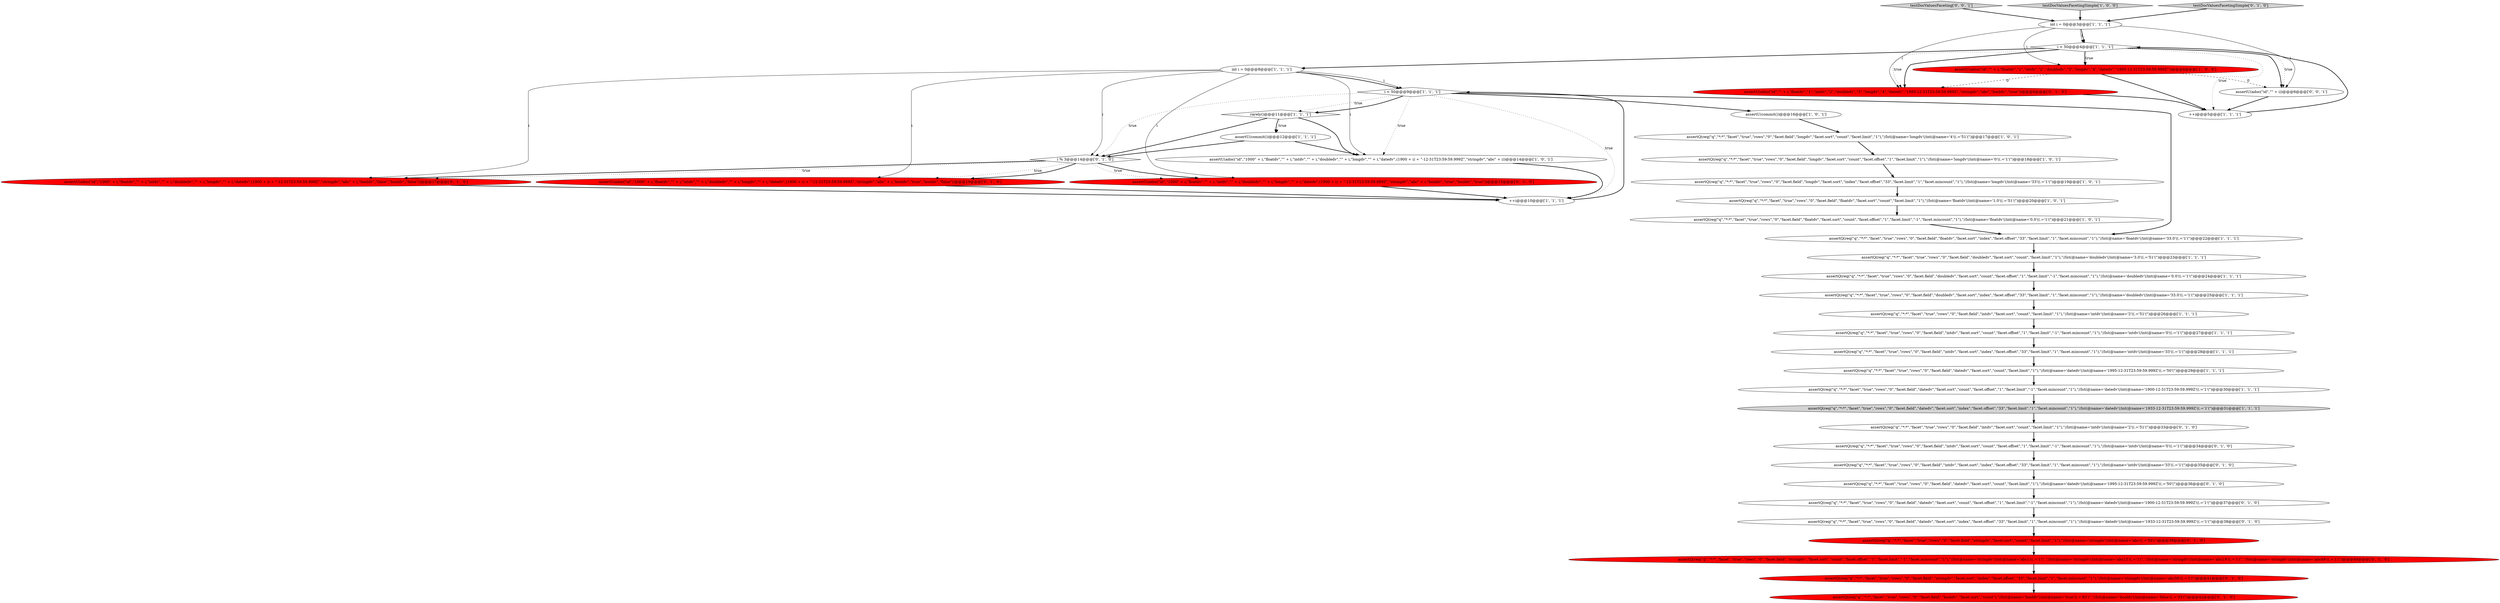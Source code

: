 digraph {
11 [style = filled, label = "assertQ(req(\"q\",\"*:*\",\"facet\",\"true\",\"rows\",\"0\",\"facet.field\",\"datedv\",\"facet.sort\",\"count\",\"facet.limit\",\"1\"),\"//lst(@name='datedv'(/int(@name='1995-12-31T23:59:59.999Z'((.='50'(\")@@@29@@@['1', '1', '1']", fillcolor = white, shape = ellipse image = "AAA0AAABBB1BBB"];
4 [style = filled, label = "int i = 0@@@3@@@['1', '1', '1']", fillcolor = white, shape = ellipse image = "AAA0AAABBB1BBB"];
40 [style = filled, label = "assertU(adoc(\"id\",\"1000\" + i,\"floatdv\",\"\" + i,\"intdv\",\"\" + i,\"doubledv\",\"\" + i,\"longdv\",\"\" + i,\"datedv\",(1900 + i) + \"-12-31T23:59:59.999Z\",\"stringdv\",\"abc\" + i,\"booldv\",\"true\",\"booldv\",\"false\"))@@@19@@@['0', '1', '0']", fillcolor = red, shape = ellipse image = "AAA1AAABBB2BBB"];
12 [style = filled, label = "assertQ(req(\"q\",\"*:*\",\"facet\",\"true\",\"rows\",\"0\",\"facet.field\",\"datedv\",\"facet.sort\",\"index\",\"facet.offset\",\"33\",\"facet.limit\",\"1\",\"facet.mincount\",\"1\"),\"//lst(@name='datedv'(/int(@name='1933-12-31T23:59:59.999Z'((.='1'(\")@@@31@@@['1', '1', '1']", fillcolor = lightgray, shape = ellipse image = "AAA0AAABBB1BBB"];
3 [style = filled, label = "i < 50@@@4@@@['1', '1', '1']", fillcolor = white, shape = diamond image = "AAA0AAABBB1BBB"];
28 [style = filled, label = "assertU(adoc(\"id\",\"\" + i,\"floatdv\",\"1\",\"intdv\",\"2\",\"doubledv\",\"3\",\"longdv\",\"4\",\"datedv\",\"1995-12-31T23:59:59.999Z\",\"stringdv\",\"abc\",\"booldv\",\"true\"))@@@6@@@['0', '1', '0']", fillcolor = red, shape = ellipse image = "AAA1AAABBB2BBB"];
35 [style = filled, label = "assertQ(req(\"q\",\"*:*\",\"facet\",\"true\",\"rows\",\"0\",\"facet.field\",\"datedv\",\"facet.sort\",\"count\",\"facet.offset\",\"1\",\"facet.limit\",\"-1\",\"facet.mincount\",\"1\"),\"//lst(@name='datedv'(/int(@name='1900-12-31T23:59:59.999Z'((.='1'(\")@@@37@@@['0', '1', '0']", fillcolor = white, shape = ellipse image = "AAA0AAABBB2BBB"];
2 [style = filled, label = "assertU(adoc(\"id\",\"\" + i,\"floatdv\",\"1\",\"intdv\",\"2\",\"doubledv\",\"3\",\"longdv\",\"4\",\"datedv\",\"1995-12-31T23:59:59.999Z\"))@@@6@@@['1', '0', '0']", fillcolor = red, shape = ellipse image = "AAA1AAABBB1BBB"];
43 [style = filled, label = "testDocValuesFaceting['0', '0', '1']", fillcolor = lightgray, shape = diamond image = "AAA0AAABBB3BBB"];
10 [style = filled, label = "assertQ(req(\"q\",\"*:*\",\"facet\",\"true\",\"rows\",\"0\",\"facet.field\",\"floatdv\",\"facet.sort\",\"count\",\"facet.limit\",\"1\"),\"//lst(@name='floatdv'(/int(@name='1.0'((.='51'(\")@@@20@@@['1', '0', '1']", fillcolor = white, shape = ellipse image = "AAA0AAABBB1BBB"];
8 [style = filled, label = "++i@@@5@@@['1', '1', '1']", fillcolor = white, shape = ellipse image = "AAA0AAABBB1BBB"];
31 [style = filled, label = "assertQ(req(\"q\",\"*:*\",\"facet\",\"true\",\"rows\",\"0\",\"facet.field\",\"datedv\",\"facet.sort\",\"count\",\"facet.limit\",\"1\"),\"//lst(@name='datedv'(/int(@name='1995-12-31T23:59:59.999Z'((.='50'(\")@@@36@@@['0', '1', '0']", fillcolor = white, shape = ellipse image = "AAA0AAABBB2BBB"];
37 [style = filled, label = "assertU(adoc(\"id\",\"1000\" + i,\"floatdv\",\"\" + i,\"intdv\",\"\" + i,\"doubledv\",\"\" + i,\"longdv\",\"\" + i,\"datedv\",(1900 + i) + \"-12-31T23:59:59.999Z\",\"stringdv\",\"abc\" + i,\"booldv\",\"true\",\"booldv\",\"true\"))@@@15@@@['0', '1', '0']", fillcolor = red, shape = ellipse image = "AAA1AAABBB2BBB"];
16 [style = filled, label = "assertQ(req(\"q\",\"*:*\",\"facet\",\"true\",\"rows\",\"0\",\"facet.field\",\"intdv\",\"facet.sort\",\"count\",\"facet.limit\",\"1\"),\"//lst(@name='intdv'(/int(@name='2'((.='51'(\")@@@26@@@['1', '1', '1']", fillcolor = white, shape = ellipse image = "AAA0AAABBB1BBB"];
14 [style = filled, label = "assertQ(req(\"q\",\"*:*\",\"facet\",\"true\",\"rows\",\"0\",\"facet.field\",\"longdv\",\"facet.sort\",\"count\",\"facet.limit\",\"1\"),\"//lst(@name='longdv'(/int(@name='4'((.='51'(\")@@@17@@@['1', '0', '1']", fillcolor = white, shape = ellipse image = "AAA0AAABBB1BBB"];
13 [style = filled, label = "rarely()@@@11@@@['1', '1', '1']", fillcolor = white, shape = diamond image = "AAA0AAABBB1BBB"];
15 [style = filled, label = "assertQ(req(\"q\",\"*:*\",\"facet\",\"true\",\"rows\",\"0\",\"facet.field\",\"intdv\",\"facet.sort\",\"count\",\"facet.offset\",\"1\",\"facet.limit\",\"-1\",\"facet.mincount\",\"1\"),\"//lst(@name='intdv'(/int(@name='0'((.='1'(\")@@@27@@@['1', '1', '1']", fillcolor = white, shape = ellipse image = "AAA0AAABBB1BBB"];
34 [style = filled, label = "assertQ(req(\"q\",\"*:*\",\"facet\",\"true\",\"rows\",\"0\",\"facet.field\",\"stringdv\",\"facet.sort\",\"count\",\"facet.offset\",\"1\",\"facet.limit\",\"-1\",\"facet.mincount\",\"1\"),\"//lst(@name='stringdv'(/int(@name='abc1'((.='1'(\",\"//lst(@name='stringdv'(/int(@name='abc13'((.='1'(\",\"//lst(@name='stringdv'(/int(@name='abc19'((.='1'(\",\"//lst(@name='stringdv'(/int(@name='abc49'((.='1'(\")@@@40@@@['0', '1', '0']", fillcolor = red, shape = ellipse image = "AAA1AAABBB2BBB"];
39 [style = filled, label = "assertQ(req(\"q\",\"*:*\",\"facet\",\"true\",\"rows\",\"0\",\"facet.field\",\"datedv\",\"facet.sort\",\"index\",\"facet.offset\",\"33\",\"facet.limit\",\"1\",\"facet.mincount\",\"1\"),\"//lst(@name='datedv'(/int(@name='1933-12-31T23:59:59.999Z'((.='1'(\")@@@38@@@['0', '1', '0']", fillcolor = white, shape = ellipse image = "AAA0AAABBB2BBB"];
42 [style = filled, label = "assertQ(req(\"q\",\"*:*\",\"facet\",\"true\",\"rows\",\"0\",\"facet.field\",\"intdv\",\"facet.sort\",\"count\",\"facet.limit\",\"1\"),\"//lst(@name='intdv'(/int(@name='2'((.='51'(\")@@@33@@@['0', '1', '0']", fillcolor = white, shape = ellipse image = "AAA0AAABBB2BBB"];
1 [style = filled, label = "assertQ(req(\"q\",\"*:*\",\"facet\",\"true\",\"rows\",\"0\",\"facet.field\",\"doubledv\",\"facet.sort\",\"count\",\"facet.limit\",\"1\"),\"//lst(@name='doubledv'(/int(@name='3.0'((.='51'(\")@@@23@@@['1', '1', '1']", fillcolor = white, shape = ellipse image = "AAA0AAABBB1BBB"];
41 [style = filled, label = "assertQ(req(\"q\",\"*:*\",\"facet\",\"true\",\"rows\",\"0\",\"facet.field\",\"intdv\",\"facet.sort\",\"index\",\"facet.offset\",\"33\",\"facet.limit\",\"1\",\"facet.mincount\",\"1\"),\"//lst(@name='intdv'(/int(@name='33'((.='1'(\")@@@35@@@['0', '1', '0']", fillcolor = white, shape = ellipse image = "AAA0AAABBB2BBB"];
44 [style = filled, label = "assertU(adoc(\"id\",\"\" + i))@@@6@@@['0', '0', '1']", fillcolor = white, shape = ellipse image = "AAA0AAABBB3BBB"];
9 [style = filled, label = "assertQ(req(\"q\",\"*:*\",\"facet\",\"true\",\"rows\",\"0\",\"facet.field\",\"floatdv\",\"facet.sort\",\"count\",\"facet.offset\",\"1\",\"facet.limit\",\"-1\",\"facet.mincount\",\"1\"),\"//lst(@name='floatdv'(/int(@name='0.0'((.='1'(\")@@@21@@@['1', '0', '1']", fillcolor = white, shape = ellipse image = "AAA0AAABBB1BBB"];
25 [style = filled, label = "i < 50@@@9@@@['1', '1', '1']", fillcolor = white, shape = diamond image = "AAA0AAABBB1BBB"];
24 [style = filled, label = "assertQ(req(\"q\",\"*:*\",\"facet\",\"true\",\"rows\",\"0\",\"facet.field\",\"longdv\",\"facet.sort\",\"index\",\"facet.offset\",\"33\",\"facet.limit\",\"1\",\"facet.mincount\",\"1\"),\"//lst(@name='longdv'(/int(@name='33'((.='1'(\")@@@19@@@['1', '0', '1']", fillcolor = white, shape = ellipse image = "AAA0AAABBB1BBB"];
0 [style = filled, label = "assertQ(req(\"q\",\"*:*\",\"facet\",\"true\",\"rows\",\"0\",\"facet.field\",\"intdv\",\"facet.sort\",\"index\",\"facet.offset\",\"33\",\"facet.limit\",\"1\",\"facet.mincount\",\"1\"),\"//lst(@name='intdv'(/int(@name='33'((.='1'(\")@@@28@@@['1', '1', '1']", fillcolor = white, shape = ellipse image = "AAA0AAABBB1BBB"];
38 [style = filled, label = "assertQ(req(\"q\",\"*:*\",\"facet\",\"true\",\"rows\",\"0\",\"facet.field\",\"intdv\",\"facet.sort\",\"count\",\"facet.offset\",\"1\",\"facet.limit\",\"-1\",\"facet.mincount\",\"1\"),\"//lst(@name='intdv'(/int(@name='0'((.='1'(\")@@@34@@@['0', '1', '0']", fillcolor = white, shape = ellipse image = "AAA0AAABBB2BBB"];
26 [style = filled, label = "assertQ(req(\"q\",\"*:*\",\"facet\",\"true\",\"rows\",\"0\",\"facet.field\",\"datedv\",\"facet.sort\",\"count\",\"facet.offset\",\"1\",\"facet.limit\",\"-1\",\"facet.mincount\",\"1\"),\"//lst(@name='datedv'(/int(@name='1900-12-31T23:59:59.999Z'((.='1'(\")@@@30@@@['1', '1', '1']", fillcolor = white, shape = ellipse image = "AAA0AAABBB1BBB"];
18 [style = filled, label = "assertQ(req(\"q\",\"*:*\",\"facet\",\"true\",\"rows\",\"0\",\"facet.field\",\"doubledv\",\"facet.sort\",\"index\",\"facet.offset\",\"33\",\"facet.limit\",\"1\",\"facet.mincount\",\"1\"),\"//lst(@name='doubledv'(/int(@name='33.0'((.='1'(\")@@@25@@@['1', '1', '1']", fillcolor = white, shape = ellipse image = "AAA0AAABBB1BBB"];
5 [style = filled, label = "assertU(commit())@@@12@@@['1', '1', '1']", fillcolor = white, shape = ellipse image = "AAA0AAABBB1BBB"];
20 [style = filled, label = "assertU(commit())@@@16@@@['1', '0', '1']", fillcolor = white, shape = ellipse image = "AAA0AAABBB1BBB"];
30 [style = filled, label = "assertQ(req(\"q\",\"*:*\",\"facet\",\"true\",\"rows\",\"0\",\"facet.field\",\"stringdv\",\"facet.sort\",\"index\",\"facet.offset\",\"33\",\"facet.limit\",\"1\",\"facet.mincount\",\"1\"),\"//lst(@name='stringdv'(/int(@name='abc38'((.='1'(\")@@@41@@@['0', '1', '0']", fillcolor = red, shape = ellipse image = "AAA1AAABBB2BBB"];
33 [style = filled, label = "assertQ(req(\"q\",\"*:*\",\"facet\",\"true\",\"rows\",\"0\",\"facet.field\",\"stringdv\",\"facet.sort\",\"count\",\"facet.limit\",\"1\"),\"//lst(@name='stringdv'(/int(@name='abc'((.='50'(\")@@@39@@@['0', '1', '0']", fillcolor = red, shape = ellipse image = "AAA1AAABBB2BBB"];
29 [style = filled, label = "assertU(adoc(\"id\",\"1000\" + i,\"floatdv\",\"\" + i,\"intdv\",\"\" + i,\"doubledv\",\"\" + i,\"longdv\",\"\" + i,\"datedv\",(1900 + i) + \"-12-31T23:59:59.999Z\",\"stringdv\",\"abc\" + i,\"booldv\",\"false\",\"booldv\",\"false\"))@@@17@@@['0', '1', '0']", fillcolor = red, shape = ellipse image = "AAA1AAABBB2BBB"];
36 [style = filled, label = "assertQ(req(\"q\",\"*:*\",\"facet\",\"true\",\"rows\",\"0\",\"facet.field\",\"booldv\",\"facet.sort\",\"count\"),\"//lst(@name='booldv'(/int(@name='true'((.='83'(\",\"//lst(@name='booldv'(/int(@name='false'((.='33'(\")@@@42@@@['0', '1', '0']", fillcolor = red, shape = ellipse image = "AAA1AAABBB2BBB"];
32 [style = filled, label = "i % 3@@@14@@@['0', '1', '0']", fillcolor = white, shape = diamond image = "AAA0AAABBB2BBB"];
22 [style = filled, label = "testDocValuesFacetingSimple['1', '0', '0']", fillcolor = lightgray, shape = diamond image = "AAA0AAABBB1BBB"];
7 [style = filled, label = "assertQ(req(\"q\",\"*:*\",\"facet\",\"true\",\"rows\",\"0\",\"facet.field\",\"longdv\",\"facet.sort\",\"count\",\"facet.offset\",\"1\",\"facet.limit\",\"1\"),\"//lst(@name='longdv'(/int(@name='0'((.='1'(\")@@@18@@@['1', '0', '1']", fillcolor = white, shape = ellipse image = "AAA0AAABBB1BBB"];
6 [style = filled, label = "assertU(adoc(\"id\",\"1000\" + i,\"floatdv\",\"\" + i,\"intdv\",\"\" + i,\"doubledv\",\"\" + i,\"longdv\",\"\" + i,\"datedv\",(1900 + i) + \"-12-31T23:59:59.999Z\",\"stringdv\",\"abc\" + i))@@@14@@@['1', '0', '1']", fillcolor = white, shape = ellipse image = "AAA0AAABBB1BBB"];
23 [style = filled, label = "++i@@@10@@@['1', '1', '1']", fillcolor = white, shape = ellipse image = "AAA0AAABBB1BBB"];
19 [style = filled, label = "assertQ(req(\"q\",\"*:*\",\"facet\",\"true\",\"rows\",\"0\",\"facet.field\",\"doubledv\",\"facet.sort\",\"count\",\"facet.offset\",\"1\",\"facet.limit\",\"-1\",\"facet.mincount\",\"1\"),\"//lst(@name='doubledv'(/int(@name='0.0'((.='1'(\")@@@24@@@['1', '1', '1']", fillcolor = white, shape = ellipse image = "AAA0AAABBB1BBB"];
27 [style = filled, label = "testDocValuesFacetingSimple['0', '1', '0']", fillcolor = lightgray, shape = diamond image = "AAA0AAABBB2BBB"];
21 [style = filled, label = "int i = 0@@@8@@@['1', '1', '1']", fillcolor = white, shape = ellipse image = "AAA0AAABBB1BBB"];
17 [style = filled, label = "assertQ(req(\"q\",\"*:*\",\"facet\",\"true\",\"rows\",\"0\",\"facet.field\",\"floatdv\",\"facet.sort\",\"index\",\"facet.offset\",\"33\",\"facet.limit\",\"1\",\"facet.mincount\",\"1\"),\"//lst(@name='floatdv'(/int(@name='33.0'((.='1'(\")@@@22@@@['1', '1', '1']", fillcolor = white, shape = ellipse image = "AAA0AAABBB1BBB"];
24->10 [style = bold, label=""];
16->15 [style = bold, label=""];
4->3 [style = bold, label=""];
23->25 [style = bold, label=""];
25->32 [style = dotted, label="true"];
3->28 [style = dotted, label="true"];
19->18 [style = bold, label=""];
13->32 [style = bold, label=""];
44->8 [style = bold, label=""];
32->37 [style = bold, label=""];
17->1 [style = bold, label=""];
25->13 [style = bold, label=""];
21->37 [style = solid, label="i"];
6->23 [style = bold, label=""];
3->2 [style = dotted, label="true"];
8->3 [style = bold, label=""];
35->39 [style = bold, label=""];
0->11 [style = bold, label=""];
9->17 [style = bold, label=""];
30->36 [style = bold, label=""];
20->14 [style = bold, label=""];
4->3 [style = solid, label="i"];
12->42 [style = bold, label=""];
38->41 [style = bold, label=""];
29->23 [style = bold, label=""];
21->25 [style = bold, label=""];
25->13 [style = dotted, label="true"];
13->5 [style = dotted, label="true"];
32->40 [style = dotted, label="true"];
37->23 [style = bold, label=""];
25->17 [style = bold, label=""];
34->30 [style = bold, label=""];
4->28 [style = solid, label="i"];
40->23 [style = bold, label=""];
39->33 [style = bold, label=""];
21->25 [style = solid, label="i"];
4->2 [style = solid, label="i"];
14->7 [style = bold, label=""];
22->4 [style = bold, label=""];
21->6 [style = solid, label="i"];
5->32 [style = bold, label=""];
32->29 [style = bold, label=""];
43->4 [style = bold, label=""];
27->4 [style = bold, label=""];
25->20 [style = bold, label=""];
7->24 [style = bold, label=""];
18->16 [style = bold, label=""];
26->12 [style = bold, label=""];
3->28 [style = bold, label=""];
3->44 [style = bold, label=""];
5->6 [style = bold, label=""];
3->2 [style = bold, label=""];
31->35 [style = bold, label=""];
15->0 [style = bold, label=""];
21->29 [style = solid, label="i"];
28->8 [style = bold, label=""];
32->40 [style = bold, label=""];
2->28 [style = dashed, label="0"];
25->6 [style = dotted, label="true"];
13->5 [style = bold, label=""];
32->37 [style = dotted, label="true"];
3->21 [style = bold, label=""];
41->31 [style = bold, label=""];
10->9 [style = bold, label=""];
2->44 [style = dashed, label="0"];
32->29 [style = dotted, label="true"];
25->23 [style = dotted, label="true"];
13->6 [style = bold, label=""];
1->19 [style = bold, label=""];
3->8 [style = dotted, label="true"];
33->34 [style = bold, label=""];
42->38 [style = bold, label=""];
21->40 [style = solid, label="i"];
2->8 [style = bold, label=""];
11->26 [style = bold, label=""];
21->32 [style = solid, label="i"];
3->44 [style = dotted, label="true"];
4->44 [style = solid, label="i"];
}
